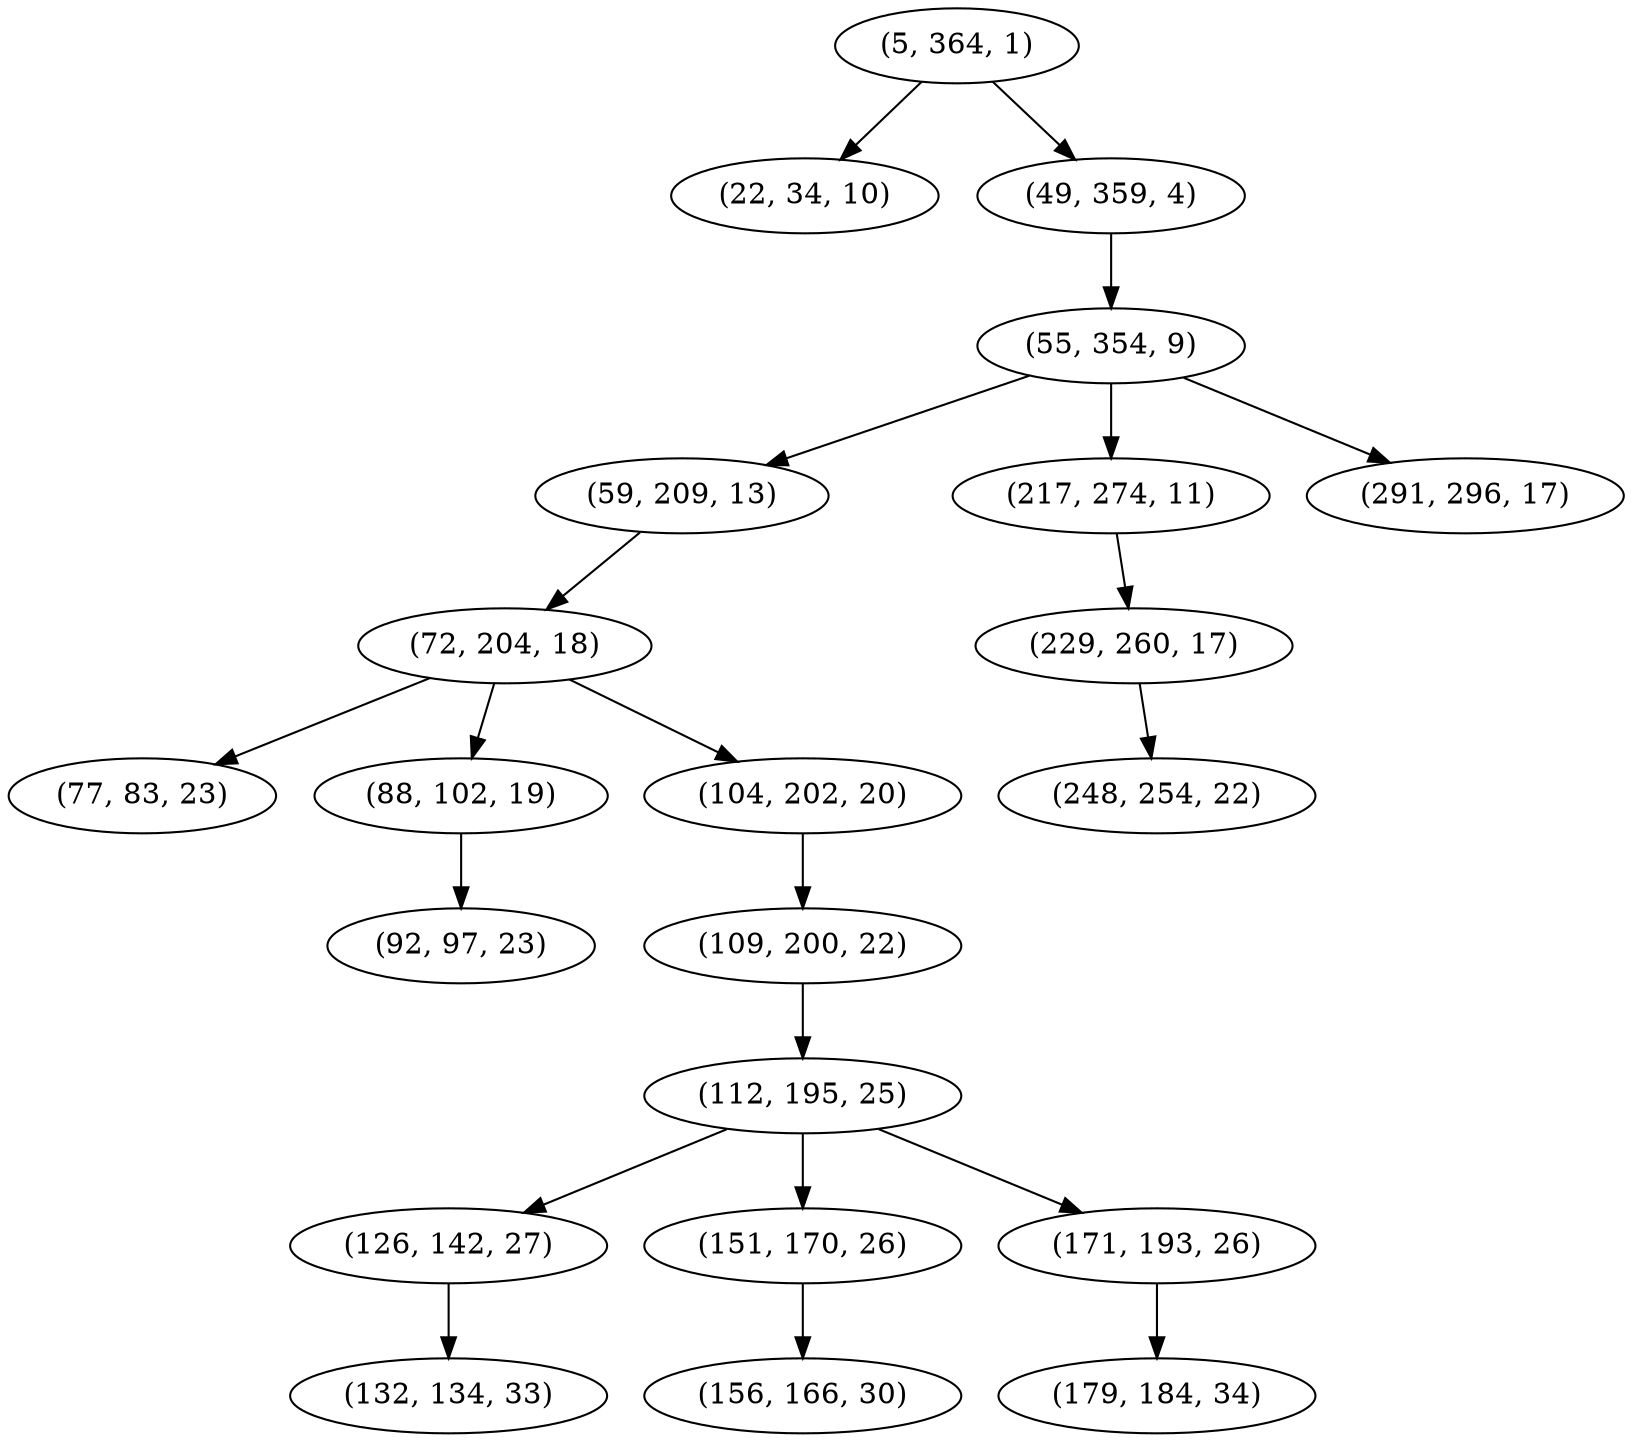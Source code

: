 digraph tree {
    "(5, 364, 1)";
    "(22, 34, 10)";
    "(49, 359, 4)";
    "(55, 354, 9)";
    "(59, 209, 13)";
    "(72, 204, 18)";
    "(77, 83, 23)";
    "(88, 102, 19)";
    "(92, 97, 23)";
    "(104, 202, 20)";
    "(109, 200, 22)";
    "(112, 195, 25)";
    "(126, 142, 27)";
    "(132, 134, 33)";
    "(151, 170, 26)";
    "(156, 166, 30)";
    "(171, 193, 26)";
    "(179, 184, 34)";
    "(217, 274, 11)";
    "(229, 260, 17)";
    "(248, 254, 22)";
    "(291, 296, 17)";
    "(5, 364, 1)" -> "(22, 34, 10)";
    "(5, 364, 1)" -> "(49, 359, 4)";
    "(49, 359, 4)" -> "(55, 354, 9)";
    "(55, 354, 9)" -> "(59, 209, 13)";
    "(55, 354, 9)" -> "(217, 274, 11)";
    "(55, 354, 9)" -> "(291, 296, 17)";
    "(59, 209, 13)" -> "(72, 204, 18)";
    "(72, 204, 18)" -> "(77, 83, 23)";
    "(72, 204, 18)" -> "(88, 102, 19)";
    "(72, 204, 18)" -> "(104, 202, 20)";
    "(88, 102, 19)" -> "(92, 97, 23)";
    "(104, 202, 20)" -> "(109, 200, 22)";
    "(109, 200, 22)" -> "(112, 195, 25)";
    "(112, 195, 25)" -> "(126, 142, 27)";
    "(112, 195, 25)" -> "(151, 170, 26)";
    "(112, 195, 25)" -> "(171, 193, 26)";
    "(126, 142, 27)" -> "(132, 134, 33)";
    "(151, 170, 26)" -> "(156, 166, 30)";
    "(171, 193, 26)" -> "(179, 184, 34)";
    "(217, 274, 11)" -> "(229, 260, 17)";
    "(229, 260, 17)" -> "(248, 254, 22)";
}
